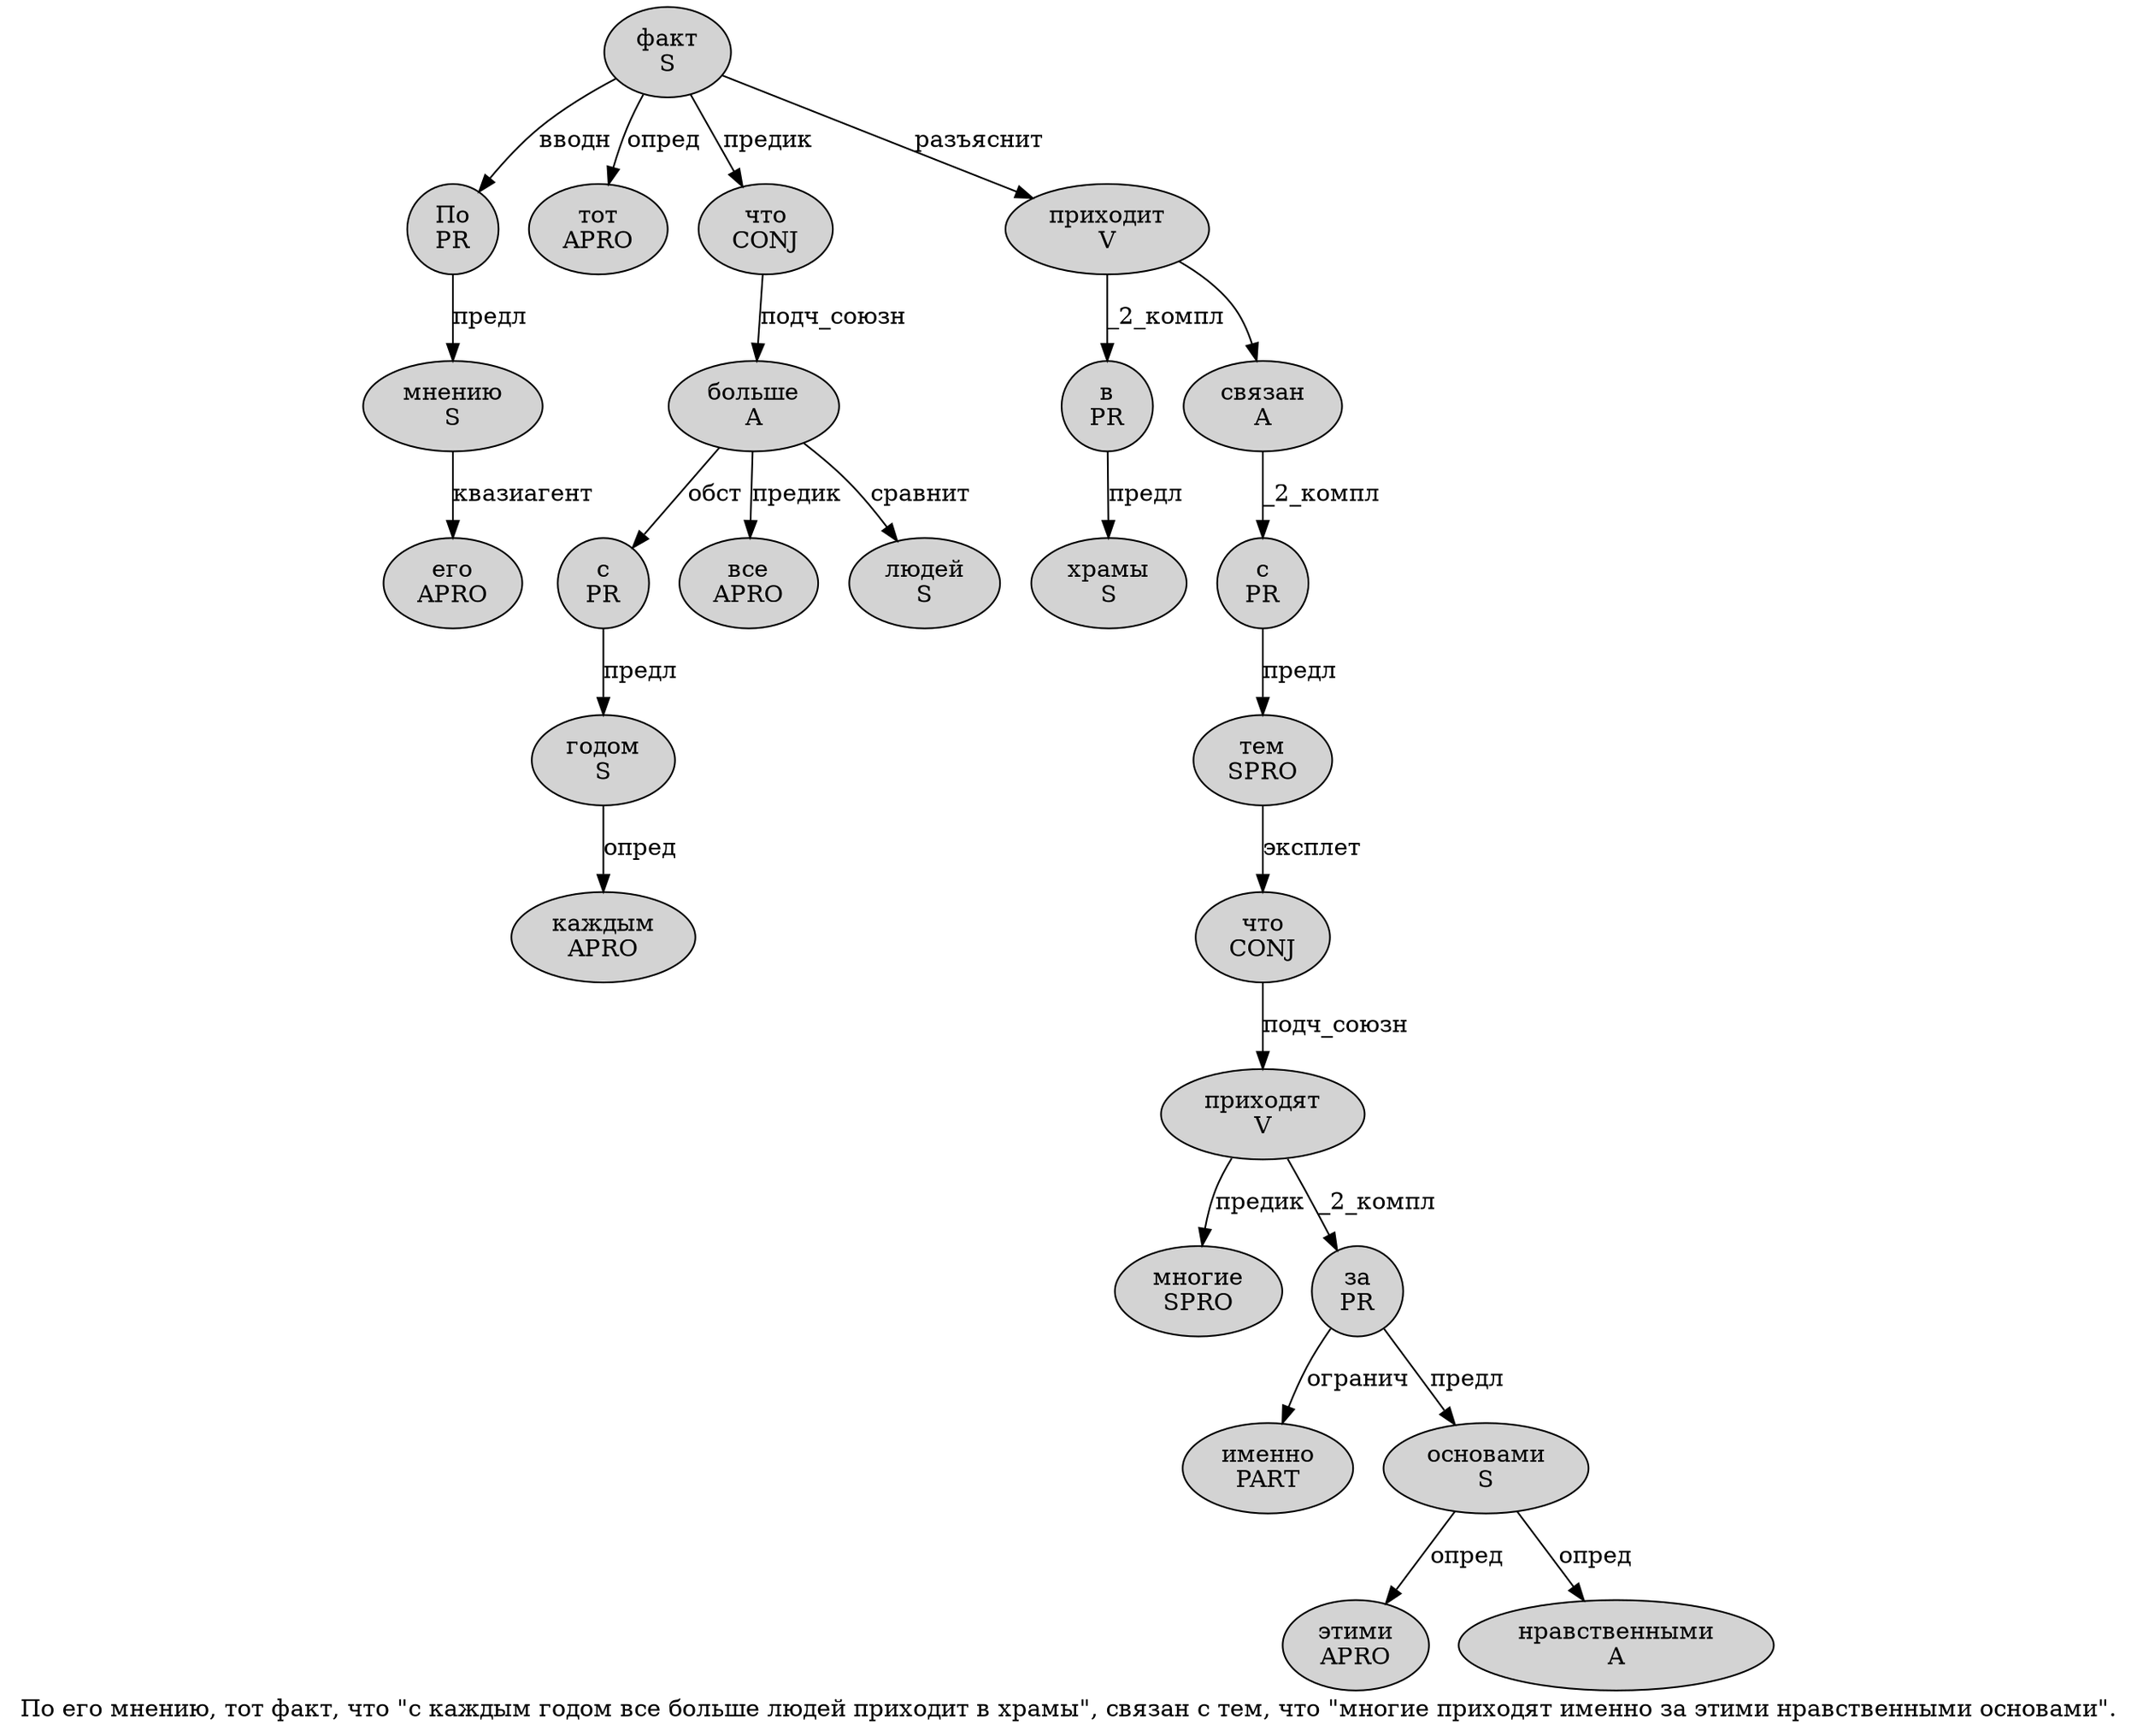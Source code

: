 digraph SENTENCE_863 {
	graph [label="По его мнению, тот факт, что \"с каждым годом все больше людей приходит в храмы\", связан с тем, что \"многие приходят именно за этими нравственными основами\"."]
	node [style=filled]
		0 [label="По
PR" color="" fillcolor=lightgray penwidth=1 shape=ellipse]
		1 [label="его
APRO" color="" fillcolor=lightgray penwidth=1 shape=ellipse]
		2 [label="мнению
S" color="" fillcolor=lightgray penwidth=1 shape=ellipse]
		4 [label="тот
APRO" color="" fillcolor=lightgray penwidth=1 shape=ellipse]
		5 [label="факт
S" color="" fillcolor=lightgray penwidth=1 shape=ellipse]
		7 [label="что
CONJ" color="" fillcolor=lightgray penwidth=1 shape=ellipse]
		9 [label="с
PR" color="" fillcolor=lightgray penwidth=1 shape=ellipse]
		10 [label="каждым
APRO" color="" fillcolor=lightgray penwidth=1 shape=ellipse]
		11 [label="годом
S" color="" fillcolor=lightgray penwidth=1 shape=ellipse]
		12 [label="все
APRO" color="" fillcolor=lightgray penwidth=1 shape=ellipse]
		13 [label="больше
A" color="" fillcolor=lightgray penwidth=1 shape=ellipse]
		14 [label="людей
S" color="" fillcolor=lightgray penwidth=1 shape=ellipse]
		15 [label="приходит
V" color="" fillcolor=lightgray penwidth=1 shape=ellipse]
		16 [label="в
PR" color="" fillcolor=lightgray penwidth=1 shape=ellipse]
		17 [label="храмы
S" color="" fillcolor=lightgray penwidth=1 shape=ellipse]
		20 [label="связан
A" color="" fillcolor=lightgray penwidth=1 shape=ellipse]
		21 [label="с
PR" color="" fillcolor=lightgray penwidth=1 shape=ellipse]
		22 [label="тем
SPRO" color="" fillcolor=lightgray penwidth=1 shape=ellipse]
		24 [label="что
CONJ" color="" fillcolor=lightgray penwidth=1 shape=ellipse]
		26 [label="многие
SPRO" color="" fillcolor=lightgray penwidth=1 shape=ellipse]
		27 [label="приходят
V" color="" fillcolor=lightgray penwidth=1 shape=ellipse]
		28 [label="именно
PART" color="" fillcolor=lightgray penwidth=1 shape=ellipse]
		29 [label="за
PR" color="" fillcolor=lightgray penwidth=1 shape=ellipse]
		30 [label="этими
APRO" color="" fillcolor=lightgray penwidth=1 shape=ellipse]
		31 [label="нравственными
A" color="" fillcolor=lightgray penwidth=1 shape=ellipse]
		32 [label="основами
S" color="" fillcolor=lightgray penwidth=1 shape=ellipse]
			24 -> 27 [label="подч_союзн"]
			22 -> 24 [label="эксплет"]
			0 -> 2 [label="предл"]
			2 -> 1 [label="квазиагент"]
			21 -> 22 [label="предл"]
			9 -> 11 [label="предл"]
			27 -> 26 [label="предик"]
			27 -> 29 [label="_2_компл"]
			11 -> 10 [label="опред"]
			5 -> 0 [label="вводн"]
			5 -> 4 [label="опред"]
			5 -> 7 [label="предик"]
			5 -> 15 [label="разъяснит"]
			16 -> 17 [label="предл"]
			7 -> 13 [label="подч_союзн"]
			15 -> 16 [label="_2_компл"]
			15 -> 20
			32 -> 30 [label="опред"]
			32 -> 31 [label="опред"]
			29 -> 28 [label="огранич"]
			29 -> 32 [label="предл"]
			20 -> 21 [label="_2_компл"]
			13 -> 9 [label="обст"]
			13 -> 12 [label="предик"]
			13 -> 14 [label="сравнит"]
}